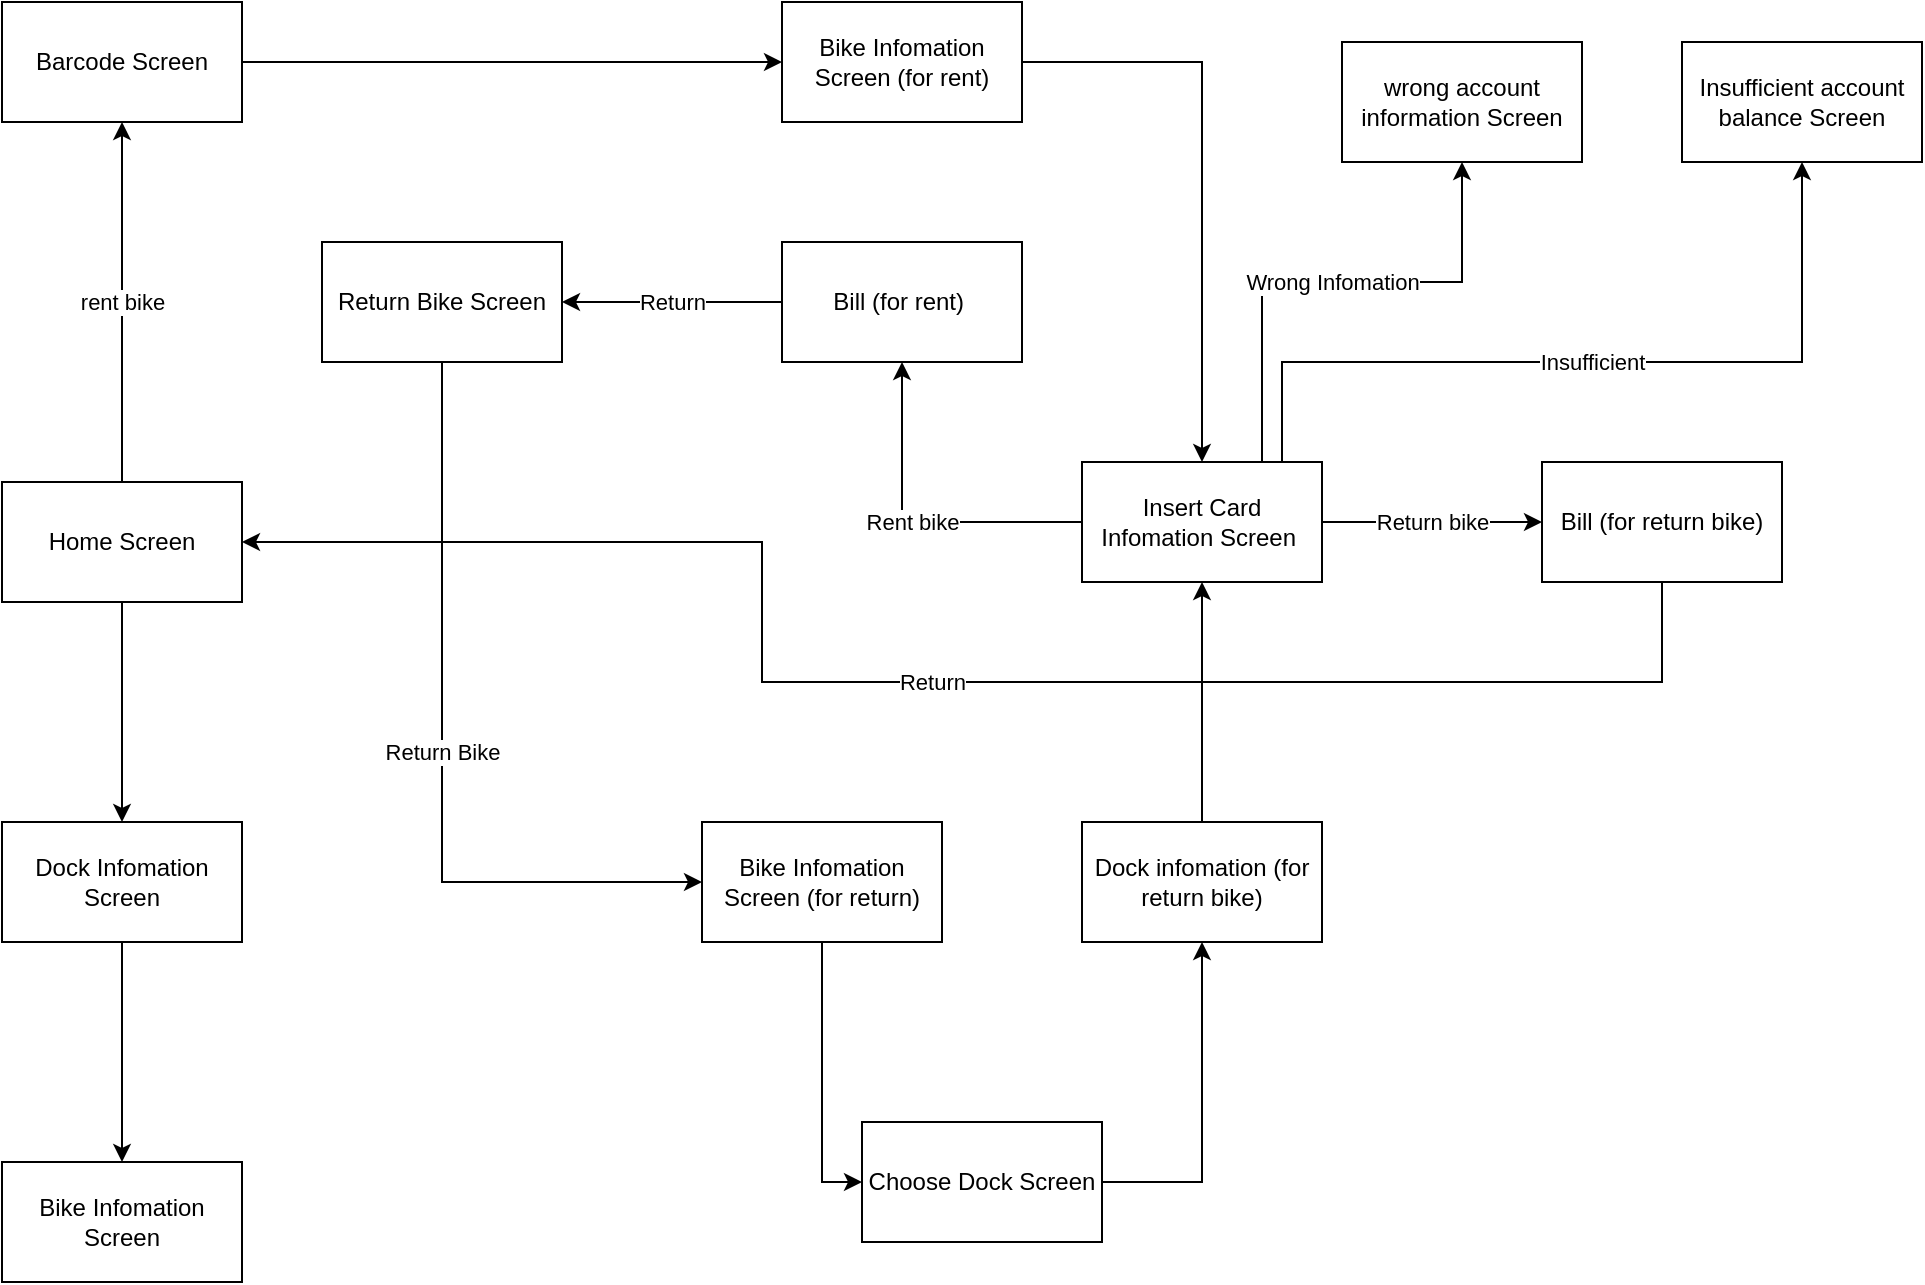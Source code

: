 <mxfile version="20.8.23" type="device"><diagram id="3GAnw6QilT8XrBwbj6Em" name="Page-1"><mxGraphModel dx="1400" dy="1888" grid="1" gridSize="10" guides="1" tooltips="1" connect="1" arrows="1" fold="1" page="1" pageScale="1" pageWidth="850" pageHeight="1100" math="0" shadow="0"><root><mxCell id="0"/><mxCell id="1" parent="0"/><mxCell id="THqDi0F72DPuqyNi-zBL-43" style="edgeStyle=orthogonalEdgeStyle;rounded=0;orthogonalLoop=1;jettySize=auto;html=1;entryX=0.5;entryY=0;entryDx=0;entryDy=0;" parent="1" source="THqDi0F72DPuqyNi-zBL-1" target="THqDi0F72DPuqyNi-zBL-2" edge="1"><mxGeometry relative="1" as="geometry"><mxPoint x="270" y="260" as="targetPoint"/></mxGeometry></mxCell><mxCell id="THqDi0F72DPuqyNi-zBL-1" value="Home Screen" style="rounded=0;whiteSpace=wrap;html=1;" parent="1" vertex="1"><mxGeometry x="140" y="100" width="120" height="60" as="geometry"/></mxCell><mxCell id="THqDi0F72DPuqyNi-zBL-27" style="edgeStyle=orthogonalEdgeStyle;rounded=0;orthogonalLoop=1;jettySize=auto;html=1;entryX=0.5;entryY=0;entryDx=0;entryDy=0;" parent="1" source="THqDi0F72DPuqyNi-zBL-2" target="THqDi0F72DPuqyNi-zBL-3" edge="1"><mxGeometry relative="1" as="geometry"/></mxCell><mxCell id="THqDi0F72DPuqyNi-zBL-2" value="Dock Infomation Screen" style="rounded=0;whiteSpace=wrap;html=1;" parent="1" vertex="1"><mxGeometry x="140" y="270" width="120" height="60" as="geometry"/></mxCell><mxCell id="THqDi0F72DPuqyNi-zBL-3" value="Bike Infomation Screen" style="rounded=0;whiteSpace=wrap;html=1;" parent="1" vertex="1"><mxGeometry x="140" y="440" width="120" height="60" as="geometry"/></mxCell><mxCell id="8DhKYqaW-NuHA79_Uefp-8" style="edgeStyle=orthogonalEdgeStyle;rounded=0;orthogonalLoop=1;jettySize=auto;html=1;" parent="1" source="THqDi0F72DPuqyNi-zBL-4" target="THqDi0F72DPuqyNi-zBL-5" edge="1"><mxGeometry relative="1" as="geometry"/></mxCell><mxCell id="THqDi0F72DPuqyNi-zBL-4" value="Barcode Screen" style="rounded=0;whiteSpace=wrap;html=1;" parent="1" vertex="1"><mxGeometry x="140" y="-140" width="120" height="60" as="geometry"/></mxCell><mxCell id="8DhKYqaW-NuHA79_Uefp-9" style="edgeStyle=orthogonalEdgeStyle;rounded=0;orthogonalLoop=1;jettySize=auto;html=1;" parent="1" source="THqDi0F72DPuqyNi-zBL-5" target="THqDi0F72DPuqyNi-zBL-6" edge="1"><mxGeometry relative="1" as="geometry"/></mxCell><mxCell id="THqDi0F72DPuqyNi-zBL-5" value="Bike Infomation Screen (for rent)" style="rounded=0;whiteSpace=wrap;html=1;" parent="1" vertex="1"><mxGeometry x="530" y="-140" width="120" height="60" as="geometry"/></mxCell><mxCell id="THqDi0F72DPuqyNi-zBL-6" value="Insert Card Infomation Screen&amp;nbsp;" style="rounded=0;whiteSpace=wrap;html=1;" parent="1" vertex="1"><mxGeometry x="680" y="90" width="120" height="60" as="geometry"/></mxCell><mxCell id="THqDi0F72DPuqyNi-zBL-7" value="Insufficient account balance Screen" style="rounded=0;whiteSpace=wrap;html=1;" parent="1" vertex="1"><mxGeometry x="980" y="-120" width="120" height="60" as="geometry"/></mxCell><mxCell id="THqDi0F72DPuqyNi-zBL-8" value="wrong account information Screen" style="rounded=0;whiteSpace=wrap;html=1;" parent="1" vertex="1"><mxGeometry x="810" y="-120" width="120" height="60" as="geometry"/></mxCell><mxCell id="THqDi0F72DPuqyNi-zBL-9" value="Bill (for return bike)" style="rounded=0;whiteSpace=wrap;html=1;" parent="1" vertex="1"><mxGeometry x="910" y="90" width="120" height="60" as="geometry"/></mxCell><mxCell id="THqDi0F72DPuqyNi-zBL-10" value="Bill (for rent)&amp;nbsp;" style="rounded=0;whiteSpace=wrap;html=1;" parent="1" vertex="1"><mxGeometry x="530" y="-20" width="120" height="60" as="geometry"/></mxCell><mxCell id="8DhKYqaW-NuHA79_Uefp-21" style="edgeStyle=orthogonalEdgeStyle;rounded=0;orthogonalLoop=1;jettySize=auto;html=1;entryX=0.5;entryY=1;entryDx=0;entryDy=0;exitX=1;exitY=0.5;exitDx=0;exitDy=0;" parent="1" source="THqDi0F72DPuqyNi-zBL-11" target="THqDi0F72DPuqyNi-zBL-13" edge="1"><mxGeometry relative="1" as="geometry"/></mxCell><mxCell id="THqDi0F72DPuqyNi-zBL-11" value="Choose Dock Screen" style="rounded=0;whiteSpace=wrap;html=1;" parent="1" vertex="1"><mxGeometry x="570" y="420" width="120" height="60" as="geometry"/></mxCell><mxCell id="8DhKYqaW-NuHA79_Uefp-22" style="edgeStyle=orthogonalEdgeStyle;rounded=0;orthogonalLoop=1;jettySize=auto;html=1;entryX=0.5;entryY=1;entryDx=0;entryDy=0;" parent="1" source="THqDi0F72DPuqyNi-zBL-13" target="THqDi0F72DPuqyNi-zBL-6" edge="1"><mxGeometry relative="1" as="geometry"/></mxCell><mxCell id="THqDi0F72DPuqyNi-zBL-13" value="Dock infomation (for return bike)" style="rounded=0;whiteSpace=wrap;html=1;" parent="1" vertex="1"><mxGeometry x="680" y="270" width="120" height="60" as="geometry"/></mxCell><mxCell id="8DhKYqaW-NuHA79_Uefp-20" style="edgeStyle=orthogonalEdgeStyle;rounded=0;orthogonalLoop=1;jettySize=auto;html=1;entryX=0;entryY=0.5;entryDx=0;entryDy=0;" parent="1" source="8DhKYqaW-NuHA79_Uefp-11" target="THqDi0F72DPuqyNi-zBL-11" edge="1"><mxGeometry relative="1" as="geometry"/></mxCell><mxCell id="8DhKYqaW-NuHA79_Uefp-11" value="Bike Infomation Screen (for return)" style="rounded=0;whiteSpace=wrap;html=1;" parent="1" vertex="1"><mxGeometry x="490" y="270" width="120" height="60" as="geometry"/></mxCell><mxCell id="8DhKYqaW-NuHA79_Uefp-12" value="" style="endArrow=classic;html=1;rounded=0;exitX=0.5;exitY=0;exitDx=0;exitDy=0;entryX=0.5;entryY=1;entryDx=0;entryDy=0;" parent="1" target="THqDi0F72DPuqyNi-zBL-4" edge="1" source="THqDi0F72DPuqyNi-zBL-1"><mxGeometry relative="1" as="geometry"><mxPoint x="270" y="100" as="sourcePoint"/><mxPoint x="270" y="-60" as="targetPoint"/></mxGeometry></mxCell><mxCell id="8DhKYqaW-NuHA79_Uefp-13" value="rent bike" style="edgeLabel;resizable=0;html=1;align=center;verticalAlign=middle;" parent="8DhKYqaW-NuHA79_Uefp-12" connectable="0" vertex="1"><mxGeometry relative="1" as="geometry"/></mxCell><mxCell id="8DhKYqaW-NuHA79_Uefp-14" value="" style="endArrow=classic;html=1;rounded=0;exitX=0.5;exitY=1;exitDx=0;exitDy=0;entryX=0;entryY=0.5;entryDx=0;entryDy=0;" parent="1" source="PcDRoSHf1aIHWZVYr08B-1" target="8DhKYqaW-NuHA79_Uefp-11" edge="1"><mxGeometry relative="1" as="geometry"><mxPoint x="90" y="-90" as="sourcePoint"/><mxPoint x="190" y="-90" as="targetPoint"/><Array as="points"><mxPoint x="360" y="160"/><mxPoint x="360" y="300"/><mxPoint x="430" y="300"/></Array></mxGeometry></mxCell><mxCell id="8DhKYqaW-NuHA79_Uefp-15" value="Return Bike" style="edgeLabel;resizable=0;html=1;align=center;verticalAlign=middle;" parent="8DhKYqaW-NuHA79_Uefp-14" connectable="0" vertex="1"><mxGeometry relative="1" as="geometry"/></mxCell><mxCell id="8DhKYqaW-NuHA79_Uefp-18" value="" style="endArrow=classic;html=1;rounded=0;exitX=0;exitY=0.5;exitDx=0;exitDy=0;entryX=1;entryY=0.5;entryDx=0;entryDy=0;" parent="1" source="THqDi0F72DPuqyNi-zBL-10" target="PcDRoSHf1aIHWZVYr08B-1" edge="1"><mxGeometry relative="1" as="geometry"><mxPoint x="90" y="-90" as="sourcePoint"/><mxPoint x="470" y="-30" as="targetPoint"/><Array as="points"><mxPoint x="450" y="10"/></Array></mxGeometry></mxCell><mxCell id="8DhKYqaW-NuHA79_Uefp-19" value="Return" style="edgeLabel;resizable=0;html=1;align=center;verticalAlign=middle;" parent="8DhKYqaW-NuHA79_Uefp-18" connectable="0" vertex="1"><mxGeometry relative="1" as="geometry"/></mxCell><mxCell id="8DhKYqaW-NuHA79_Uefp-24" value="" style="endArrow=classic;html=1;rounded=0;entryX=0.5;entryY=1;entryDx=0;entryDy=0;exitX=0.75;exitY=0;exitDx=0;exitDy=0;" parent="1" source="THqDi0F72DPuqyNi-zBL-6" target="THqDi0F72DPuqyNi-zBL-8" edge="1"><mxGeometry relative="1" as="geometry"><mxPoint x="870" as="sourcePoint"/><mxPoint x="860" y="-20" as="targetPoint"/><Array as="points"><mxPoint x="770"/><mxPoint x="870"/></Array></mxGeometry></mxCell><mxCell id="8DhKYqaW-NuHA79_Uefp-25" value="Wrong Infomation" style="edgeLabel;resizable=0;html=1;align=center;verticalAlign=middle;" parent="8DhKYqaW-NuHA79_Uefp-24" connectable="0" vertex="1"><mxGeometry relative="1" as="geometry"/></mxCell><mxCell id="8DhKYqaW-NuHA79_Uefp-26" value="" style="endArrow=classic;html=1;rounded=0;entryX=0.5;entryY=1;entryDx=0;entryDy=0;" parent="1" target="THqDi0F72DPuqyNi-zBL-7" edge="1"><mxGeometry relative="1" as="geometry"><mxPoint x="780" y="90" as="sourcePoint"/><mxPoint x="880" y="-50" as="targetPoint"/><Array as="points"><mxPoint x="780" y="40"/><mxPoint x="1040" y="40"/></Array></mxGeometry></mxCell><mxCell id="8DhKYqaW-NuHA79_Uefp-27" value="Insufficient" style="edgeLabel;resizable=0;html=1;align=center;verticalAlign=middle;" parent="8DhKYqaW-NuHA79_Uefp-26" connectable="0" vertex="1"><mxGeometry relative="1" as="geometry"/></mxCell><mxCell id="8DhKYqaW-NuHA79_Uefp-29" value="" style="endArrow=classic;html=1;rounded=0;exitX=0.5;exitY=1;exitDx=0;exitDy=0;entryX=1;entryY=0.5;entryDx=0;entryDy=0;" parent="1" source="THqDi0F72DPuqyNi-zBL-9" edge="1" target="THqDi0F72DPuqyNi-zBL-1"><mxGeometry relative="1" as="geometry"><mxPoint x="540.0" y="20" as="sourcePoint"/><mxPoint x="330.04" y="110" as="targetPoint"/><Array as="points"><mxPoint x="970" y="200"/><mxPoint x="520" y="200"/><mxPoint x="520" y="130"/></Array></mxGeometry></mxCell><mxCell id="8DhKYqaW-NuHA79_Uefp-30" value="Return" style="edgeLabel;resizable=0;html=1;align=center;verticalAlign=middle;" parent="8DhKYqaW-NuHA79_Uefp-29" connectable="0" vertex="1"><mxGeometry relative="1" as="geometry"/></mxCell><mxCell id="8DhKYqaW-NuHA79_Uefp-31" value="" style="endArrow=classic;html=1;rounded=0;exitX=0;exitY=0.5;exitDx=0;exitDy=0;entryX=0.5;entryY=1;entryDx=0;entryDy=0;" parent="1" source="THqDi0F72DPuqyNi-zBL-6" target="THqDi0F72DPuqyNi-zBL-10" edge="1"><mxGeometry relative="1" as="geometry"><mxPoint x="540" y="20" as="sourcePoint"/><mxPoint x="330.04" y="110" as="targetPoint"/><Array as="points"><mxPoint x="590" y="120"/></Array></mxGeometry></mxCell><mxCell id="8DhKYqaW-NuHA79_Uefp-32" value="Rent bike" style="edgeLabel;resizable=0;html=1;align=center;verticalAlign=middle;" parent="8DhKYqaW-NuHA79_Uefp-31" connectable="0" vertex="1"><mxGeometry relative="1" as="geometry"/></mxCell><mxCell id="8DhKYqaW-NuHA79_Uefp-33" value="" style="endArrow=classic;html=1;rounded=0;exitX=1;exitY=0.5;exitDx=0;exitDy=0;entryX=0;entryY=0.5;entryDx=0;entryDy=0;" parent="1" source="THqDi0F72DPuqyNi-zBL-6" target="THqDi0F72DPuqyNi-zBL-9" edge="1"><mxGeometry relative="1" as="geometry"><mxPoint x="690" y="130" as="sourcePoint"/><mxPoint x="600" y="50" as="targetPoint"/><Array as="points"/></mxGeometry></mxCell><mxCell id="8DhKYqaW-NuHA79_Uefp-34" value="Return bike" style="edgeLabel;resizable=0;html=1;align=center;verticalAlign=middle;" parent="8DhKYqaW-NuHA79_Uefp-33" connectable="0" vertex="1"><mxGeometry relative="1" as="geometry"/></mxCell><mxCell id="PcDRoSHf1aIHWZVYr08B-1" value="Return Bike Screen" style="rounded=0;whiteSpace=wrap;html=1;" vertex="1" parent="1"><mxGeometry x="300" y="-20" width="120" height="60" as="geometry"/></mxCell></root></mxGraphModel></diagram></mxfile>